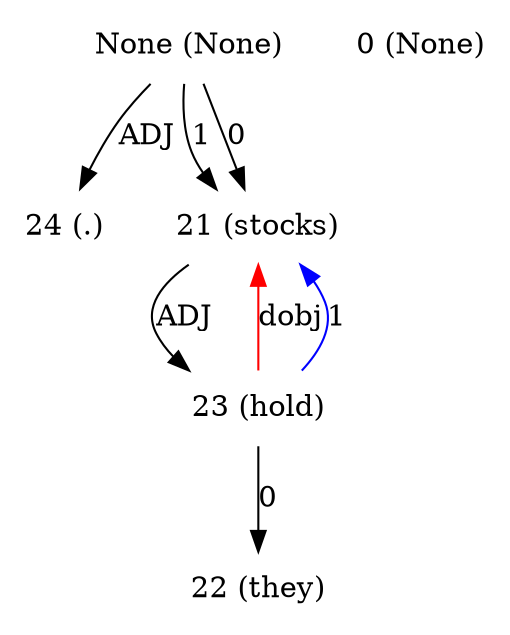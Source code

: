 digraph G{
edge [dir=forward]
node [shape=plaintext]

None [label="None (None)"]
None -> 24 [label="ADJ"]
None [label="None (None)"]
None -> 21 [label="1"]
None [label="None (None)"]
None -> 21 [label="0"]
0 [label="0 (None)"]
21 [label="21 (stocks)"]
21 -> 23 [label="ADJ"]
23 -> 21 [label="dobj", color="red"]
22 [label="22 (they)"]
23 [label="23 (hold)"]
23 -> 21 [label="1", color="blue"]
23 -> 22 [label="0"]
24 [label="24 (.)"]
}
